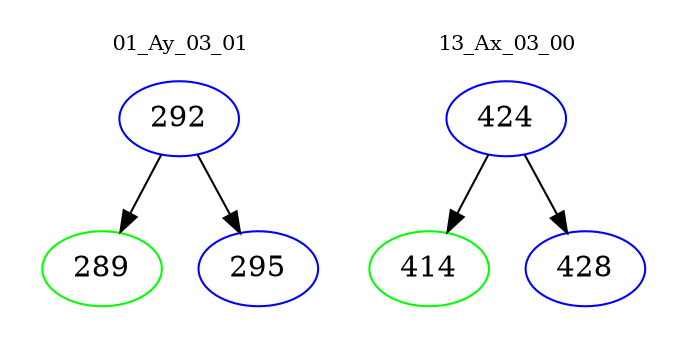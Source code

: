 digraph{
subgraph cluster_0 {
color = white
label = "01_Ay_03_01";
fontsize=10;
T0_292 [label="292", color="blue"]
T0_292 -> T0_289 [color="black"]
T0_289 [label="289", color="green"]
T0_292 -> T0_295 [color="black"]
T0_295 [label="295", color="blue"]
}
subgraph cluster_1 {
color = white
label = "13_Ax_03_00";
fontsize=10;
T1_424 [label="424", color="blue"]
T1_424 -> T1_414 [color="black"]
T1_414 [label="414", color="green"]
T1_424 -> T1_428 [color="black"]
T1_428 [label="428", color="blue"]
}
}
